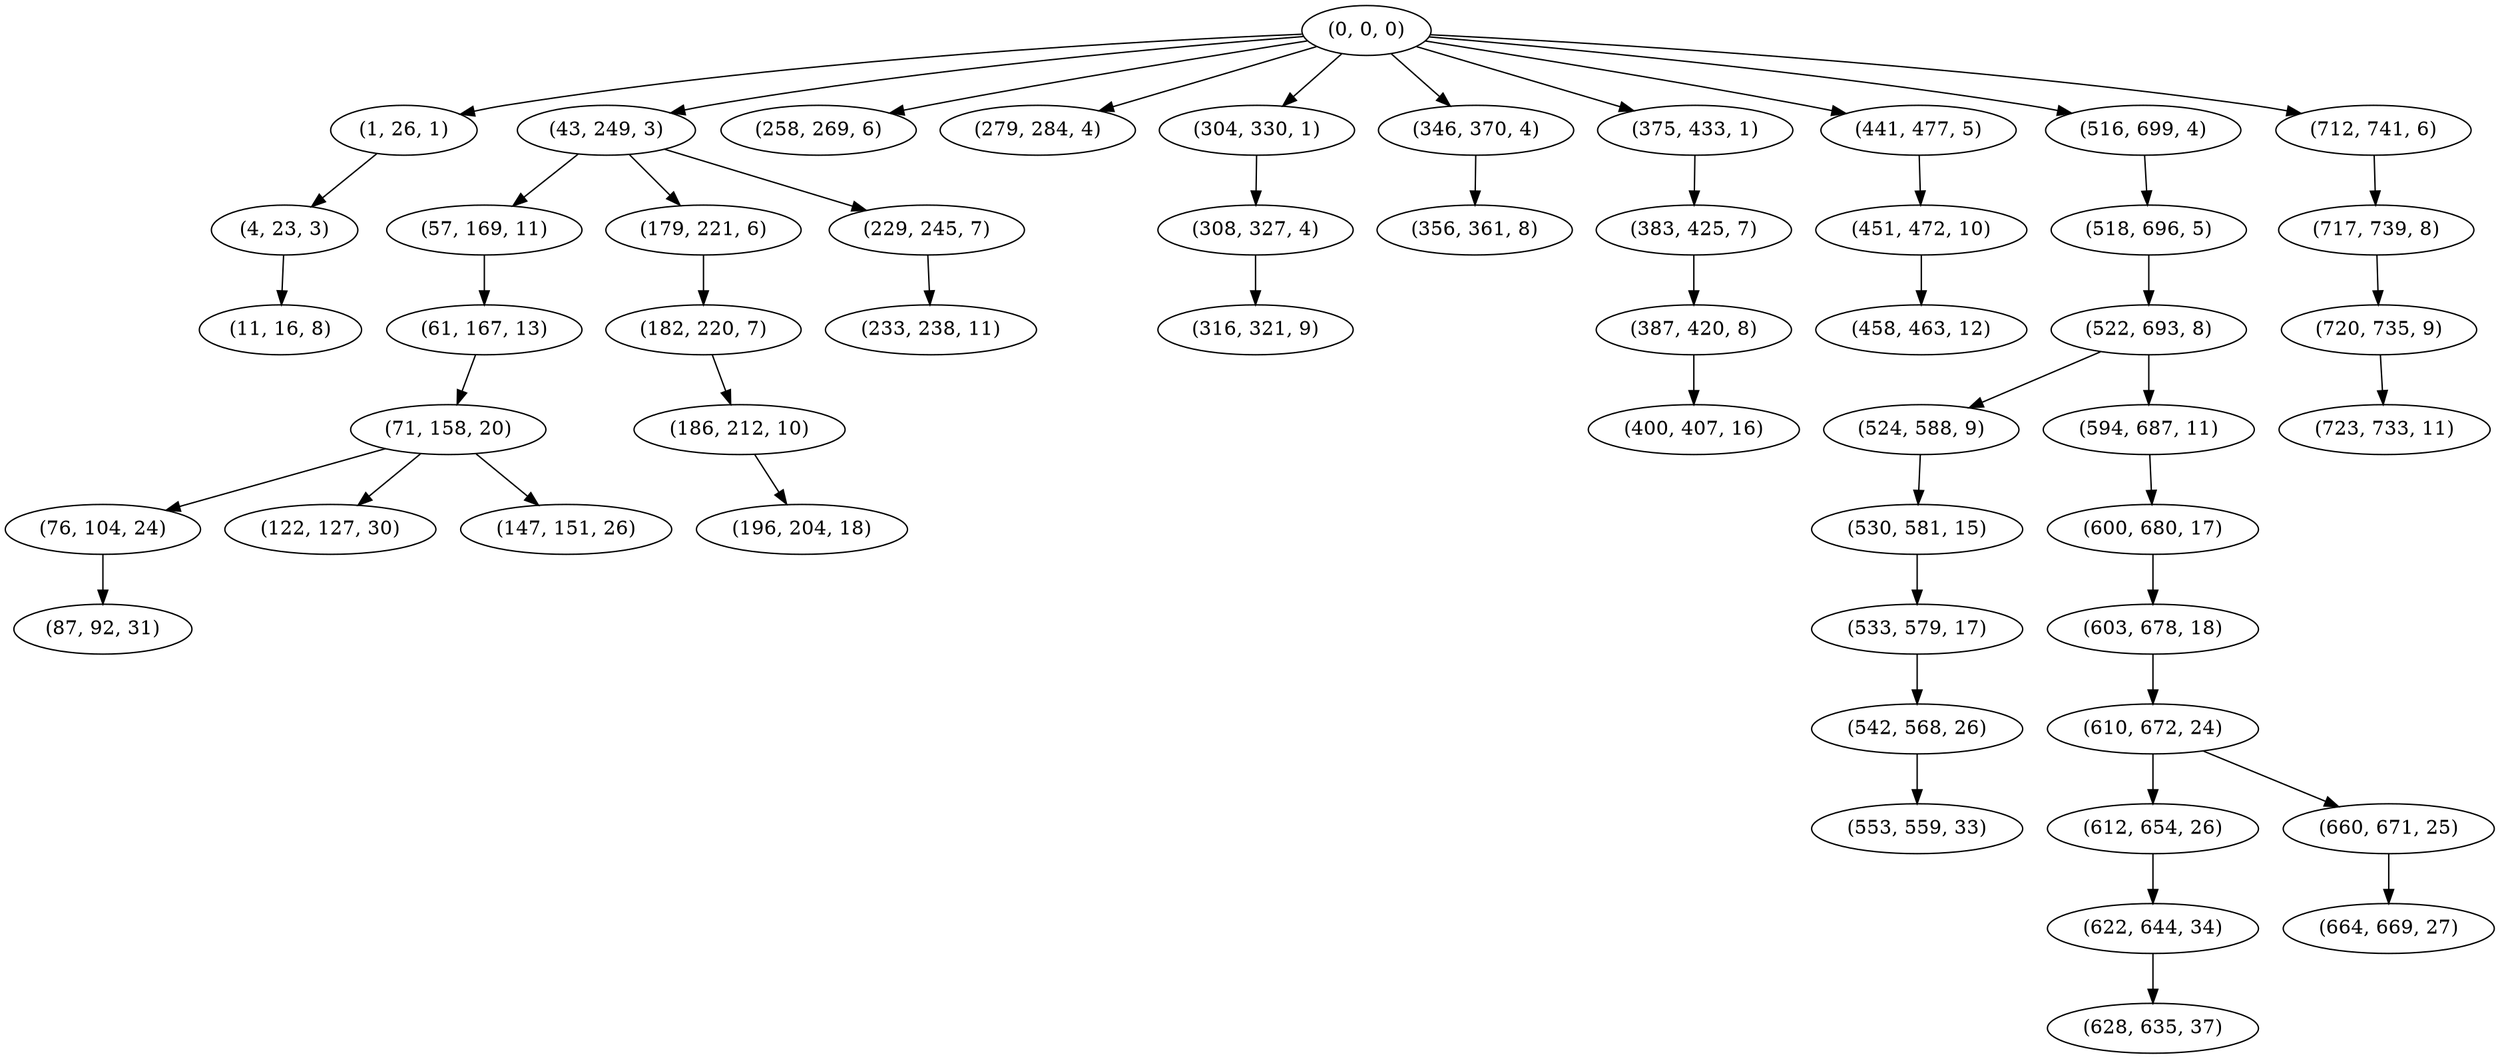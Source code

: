digraph tree {
    "(0, 0, 0)";
    "(1, 26, 1)";
    "(4, 23, 3)";
    "(11, 16, 8)";
    "(43, 249, 3)";
    "(57, 169, 11)";
    "(61, 167, 13)";
    "(71, 158, 20)";
    "(76, 104, 24)";
    "(87, 92, 31)";
    "(122, 127, 30)";
    "(147, 151, 26)";
    "(179, 221, 6)";
    "(182, 220, 7)";
    "(186, 212, 10)";
    "(196, 204, 18)";
    "(229, 245, 7)";
    "(233, 238, 11)";
    "(258, 269, 6)";
    "(279, 284, 4)";
    "(304, 330, 1)";
    "(308, 327, 4)";
    "(316, 321, 9)";
    "(346, 370, 4)";
    "(356, 361, 8)";
    "(375, 433, 1)";
    "(383, 425, 7)";
    "(387, 420, 8)";
    "(400, 407, 16)";
    "(441, 477, 5)";
    "(451, 472, 10)";
    "(458, 463, 12)";
    "(516, 699, 4)";
    "(518, 696, 5)";
    "(522, 693, 8)";
    "(524, 588, 9)";
    "(530, 581, 15)";
    "(533, 579, 17)";
    "(542, 568, 26)";
    "(553, 559, 33)";
    "(594, 687, 11)";
    "(600, 680, 17)";
    "(603, 678, 18)";
    "(610, 672, 24)";
    "(612, 654, 26)";
    "(622, 644, 34)";
    "(628, 635, 37)";
    "(660, 671, 25)";
    "(664, 669, 27)";
    "(712, 741, 6)";
    "(717, 739, 8)";
    "(720, 735, 9)";
    "(723, 733, 11)";
    "(0, 0, 0)" -> "(1, 26, 1)";
    "(0, 0, 0)" -> "(43, 249, 3)";
    "(0, 0, 0)" -> "(258, 269, 6)";
    "(0, 0, 0)" -> "(279, 284, 4)";
    "(0, 0, 0)" -> "(304, 330, 1)";
    "(0, 0, 0)" -> "(346, 370, 4)";
    "(0, 0, 0)" -> "(375, 433, 1)";
    "(0, 0, 0)" -> "(441, 477, 5)";
    "(0, 0, 0)" -> "(516, 699, 4)";
    "(0, 0, 0)" -> "(712, 741, 6)";
    "(1, 26, 1)" -> "(4, 23, 3)";
    "(4, 23, 3)" -> "(11, 16, 8)";
    "(43, 249, 3)" -> "(57, 169, 11)";
    "(43, 249, 3)" -> "(179, 221, 6)";
    "(43, 249, 3)" -> "(229, 245, 7)";
    "(57, 169, 11)" -> "(61, 167, 13)";
    "(61, 167, 13)" -> "(71, 158, 20)";
    "(71, 158, 20)" -> "(76, 104, 24)";
    "(71, 158, 20)" -> "(122, 127, 30)";
    "(71, 158, 20)" -> "(147, 151, 26)";
    "(76, 104, 24)" -> "(87, 92, 31)";
    "(179, 221, 6)" -> "(182, 220, 7)";
    "(182, 220, 7)" -> "(186, 212, 10)";
    "(186, 212, 10)" -> "(196, 204, 18)";
    "(229, 245, 7)" -> "(233, 238, 11)";
    "(304, 330, 1)" -> "(308, 327, 4)";
    "(308, 327, 4)" -> "(316, 321, 9)";
    "(346, 370, 4)" -> "(356, 361, 8)";
    "(375, 433, 1)" -> "(383, 425, 7)";
    "(383, 425, 7)" -> "(387, 420, 8)";
    "(387, 420, 8)" -> "(400, 407, 16)";
    "(441, 477, 5)" -> "(451, 472, 10)";
    "(451, 472, 10)" -> "(458, 463, 12)";
    "(516, 699, 4)" -> "(518, 696, 5)";
    "(518, 696, 5)" -> "(522, 693, 8)";
    "(522, 693, 8)" -> "(524, 588, 9)";
    "(522, 693, 8)" -> "(594, 687, 11)";
    "(524, 588, 9)" -> "(530, 581, 15)";
    "(530, 581, 15)" -> "(533, 579, 17)";
    "(533, 579, 17)" -> "(542, 568, 26)";
    "(542, 568, 26)" -> "(553, 559, 33)";
    "(594, 687, 11)" -> "(600, 680, 17)";
    "(600, 680, 17)" -> "(603, 678, 18)";
    "(603, 678, 18)" -> "(610, 672, 24)";
    "(610, 672, 24)" -> "(612, 654, 26)";
    "(610, 672, 24)" -> "(660, 671, 25)";
    "(612, 654, 26)" -> "(622, 644, 34)";
    "(622, 644, 34)" -> "(628, 635, 37)";
    "(660, 671, 25)" -> "(664, 669, 27)";
    "(712, 741, 6)" -> "(717, 739, 8)";
    "(717, 739, 8)" -> "(720, 735, 9)";
    "(720, 735, 9)" -> "(723, 733, 11)";
}
